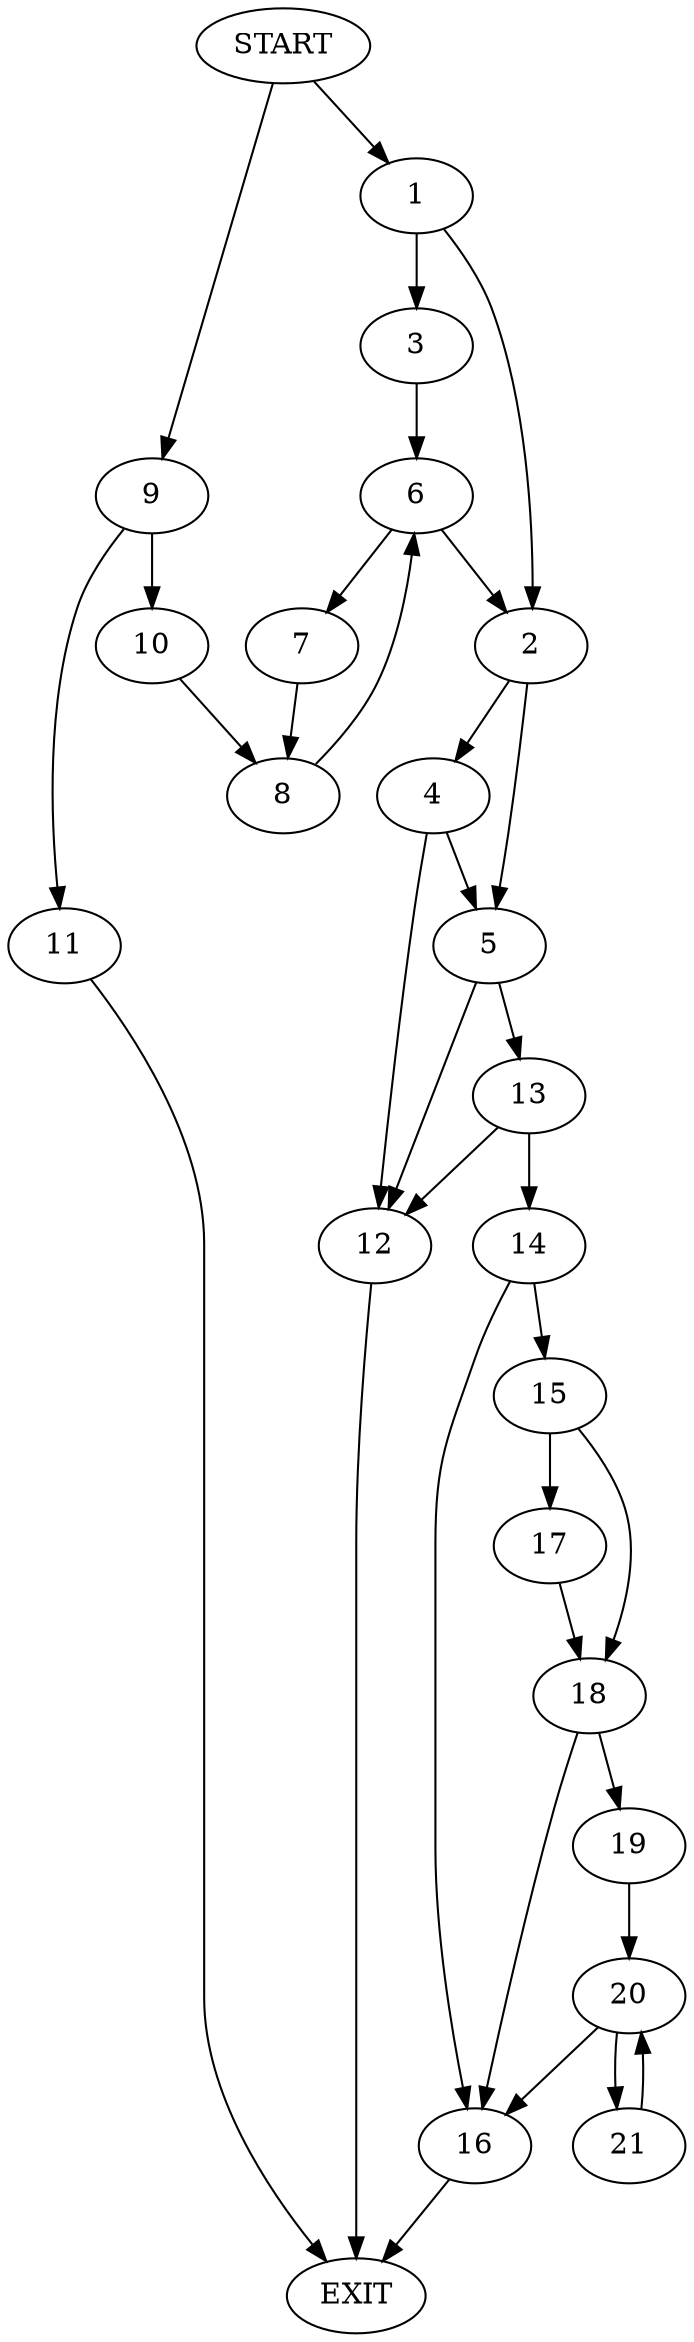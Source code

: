 digraph {
0 [label="START"]
22 [label="EXIT"]
0 -> 1
1 -> 2
1 -> 3
2 -> 4
2 -> 5
3 -> 6
6 -> 2
6 -> 7
7 -> 8
8 -> 6
0 -> 9
9 -> 10
9 -> 11
11 -> 22
10 -> 8
4 -> 12
4 -> 5
5 -> 12
5 -> 13
12 -> 22
13 -> 12
13 -> 14
14 -> 15
14 -> 16
16 -> 22
15 -> 17
15 -> 18
17 -> 18
18 -> 19
18 -> 16
19 -> 20
20 -> 16
20 -> 21
21 -> 20
}
